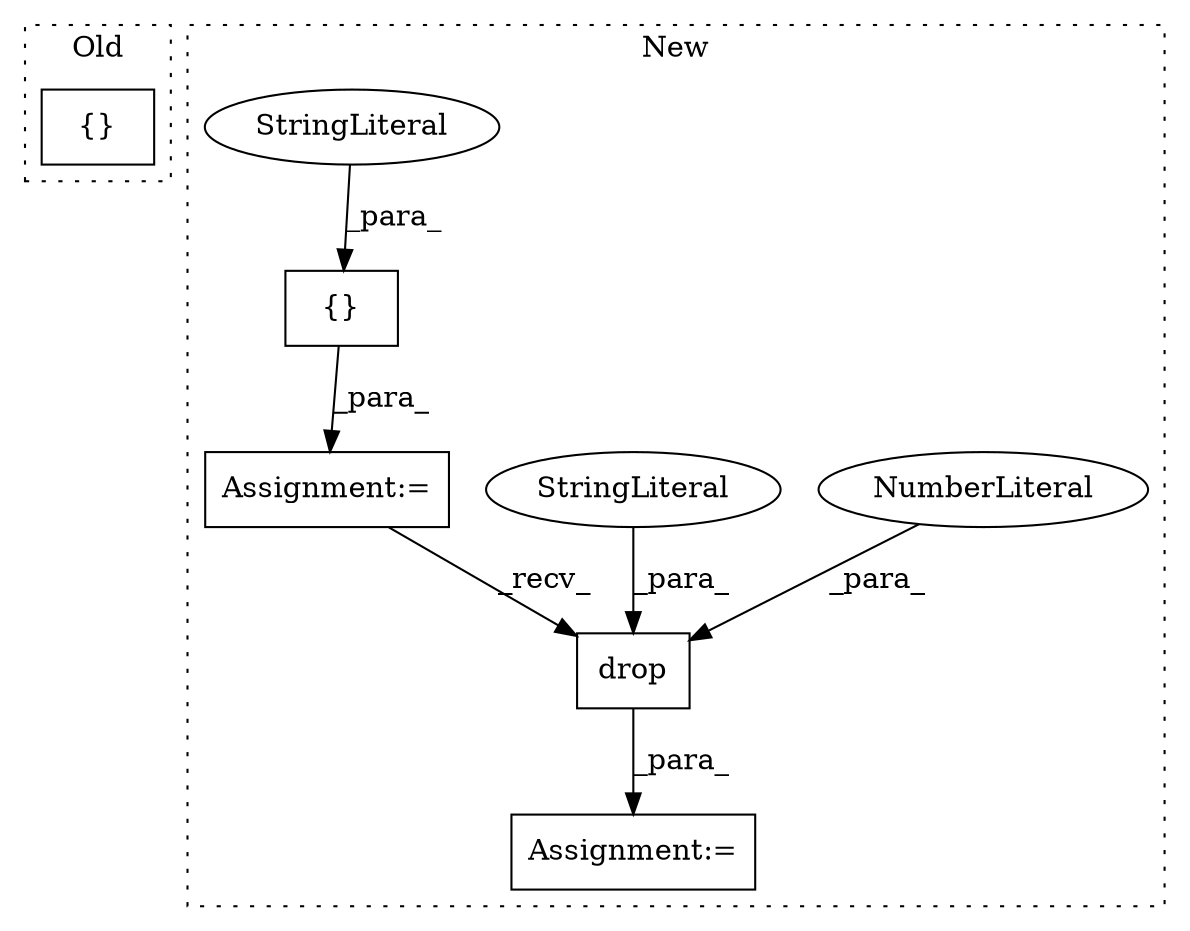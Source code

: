 digraph G {
subgraph cluster0 {
1 [label="{}" a="4" s="7562,7607" l="1,1" shape="box"];
label = "Old";
style="dotted";
}
subgraph cluster1 {
2 [label="drop" a="32" s="3566,3586" l="5,1" shape="box"];
3 [label="NumberLiteral" a="34" s="3585" l="1" shape="ellipse"];
4 [label="Assignment:=" a="7" s="3606" l="1" shape="box"];
5 [label="StringLiteral" a="45" s="3571" l="13" shape="ellipse"];
6 [label="{}" a="4" s="2823,2883" l="1,1" shape="box"];
7 [label="StringLiteral" a="45" s="2869" l="14" shape="ellipse"];
8 [label="Assignment:=" a="7" s="3117" l="1" shape="box"];
label = "New";
style="dotted";
}
2 -> 4 [label="_para_"];
3 -> 2 [label="_para_"];
5 -> 2 [label="_para_"];
6 -> 8 [label="_para_"];
7 -> 6 [label="_para_"];
8 -> 2 [label="_recv_"];
}